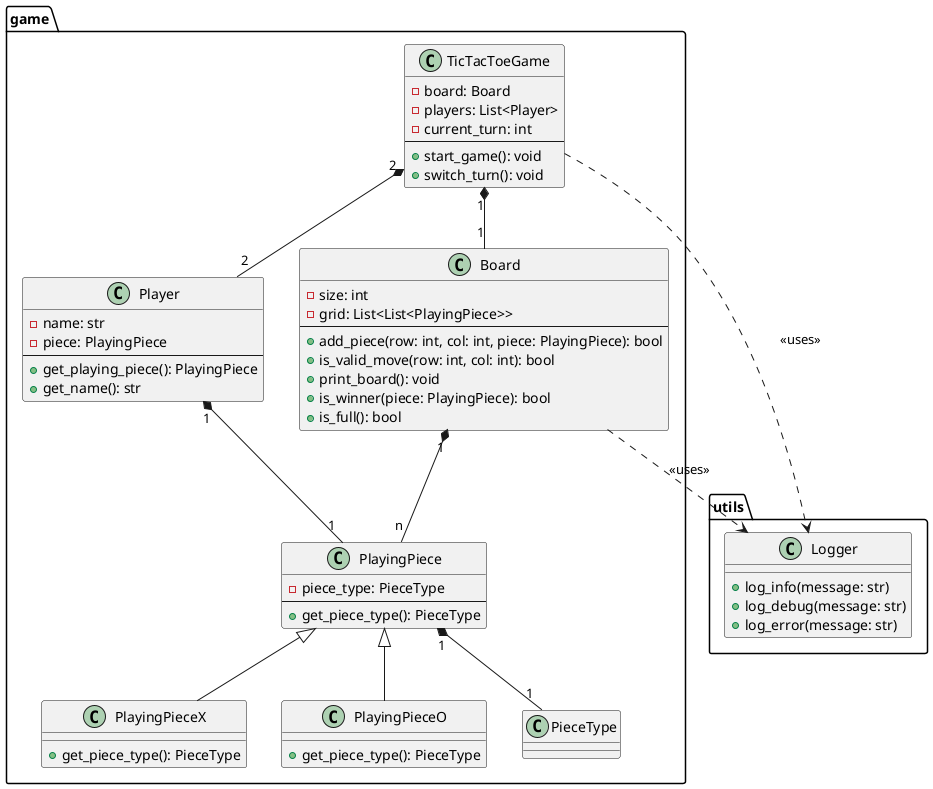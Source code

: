 @startuml
package "game" {

    class TicTacToeGame {
        - board: Board
        - players: List<Player>
        - current_turn: int
        --
        + start_game(): void
        + switch_turn(): void
    }

    class Board {
        - size: int
        - grid: List<List<PlayingPiece>>
        --
        + add_piece(row: int, col: int, piece: PlayingPiece): bool
        + is_valid_move(row: int, col: int): bool
        + print_board(): void
        + is_winner(piece: PlayingPiece): bool
        + is_full(): bool
    }

    class Player {
        - name: str
        - piece: PlayingPiece
        --
        + get_playing_piece(): PlayingPiece
        + get_name(): str
    }

    class PlayingPiece {
        - piece_type: PieceType
        --
        + get_piece_type(): PieceType
    }

    class PlayingPieceX {
        + get_piece_type(): PieceType
    }

    class PlayingPieceO {
        + get_piece_type(): PieceType
    }

    class PieceType {
    }

    TicTacToeGame "1" *-- "1" Board
    TicTacToeGame "2" *-- "2" Player
    Board "1" *-- "n" PlayingPiece
    Player "1" *-- "1" PlayingPiece
    PlayingPiece <|-- PlayingPieceX
    PlayingPiece <|-- PlayingPieceO
    PlayingPiece "1" *-- "1" PieceType
}

package "utils" {
    class Logger {
        + log_info(message: str)
        + log_debug(message: str)
        + log_error(message: str)
    }
}

TicTacToeGame ..> Logger : <<uses>>
Board ..> Logger : <<uses>>
@enduml
